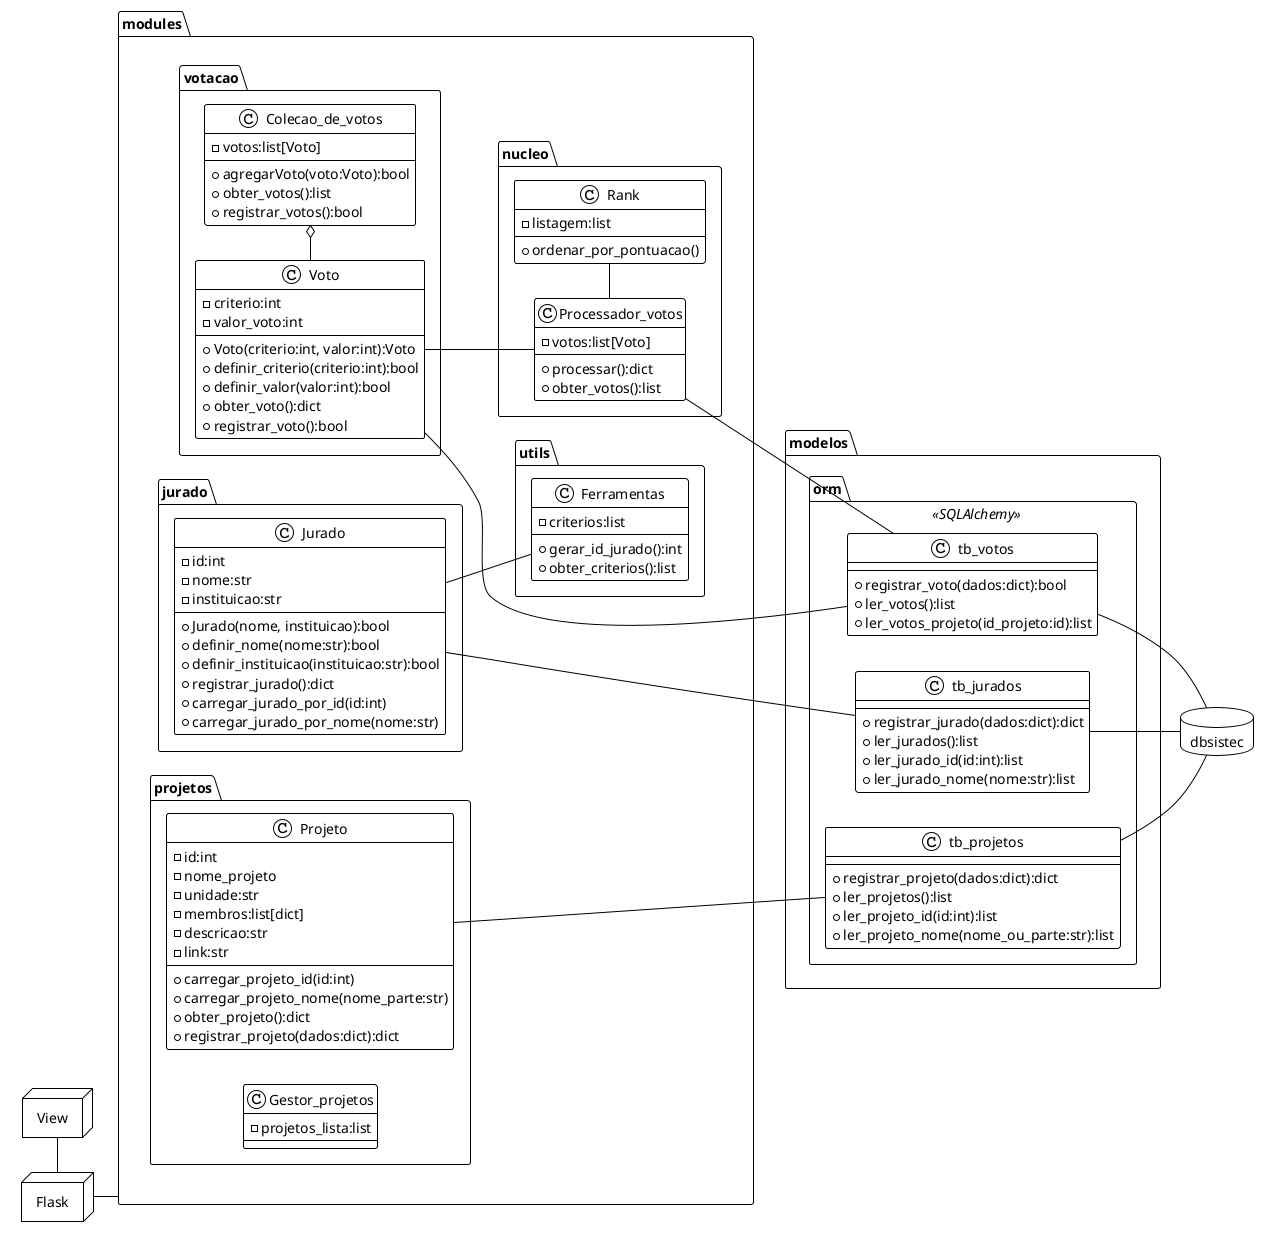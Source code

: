 @startuml Diagrama1
!theme plain

left to right direction

package dbsistec <<Database>> {
}

package modules.votacao {
class Voto {
    -criterio:int
    -valor_voto:int
    +Voto(criterio:int, valor:int):Voto
    +definir_criterio(criterio:int):bool
    +definir_valor(valor:int):bool
    +obter_voto():dict
    +registrar_voto():bool
}

class Colecao_de_votos {
    -votos:list[Voto]
    +agregarVoto(voto:Voto):bool
    +obter_votos():list
    +registrar_votos():bool
}
} 

package modules.jurado{
class Jurado {
    -id:int
    -nome:str
-instituicao:str
    +Jurado(nome, instituicao):bool
    +definir_nome(nome:str):bool
    +definir_instituicao(instituicao:str):bool
    +registrar_jurado():dict
+carregar_jurado_por_id(id:int)
+carregar_jurado_por_nome(nome:str)
}
}

package modules.utils {
class Ferramentas {
-criterios:list
+gerar_id_jurado():int
+obter_criterios():list
} 
}

package modules.nucleo{
class Processador_votos{
-votos:list[Voto]
+processar():dict
+obter_votos():list
}

class Rank{
-listagem:list
+ordenar_por_pontuacao()
}
}

package modules.projetos {
class Projeto{
-id:int
-nome_projeto
-unidade:str
-membros:list[dict]
-descricao:str
-link:str
+carregar_projeto_id(id:int)
+carregar_projeto_nome(nome_parte:str)
+obter_projeto():dict
+registrar_projeto(dados:dict):dict
}

class Gestor_projetos {
-projetos_lista:list
}
}

package modelos {
package orm <<SQLAlchemy>> {
class tb_jurados{
+registrar_jurado(dados:dict):dict
+ler_jurados():list
+ler_jurado_id(id:int):list
+ler_jurado_nome(nome:str):list
} 
class tb_votos {
+registrar_voto(dados:dict):bool
+ler_votos():list
+ler_votos_projeto(id_projeto:id):list
} 
class tb_projetos{
+registrar_projeto(dados:dict):dict
+ler_projetos():list
+ler_projeto_id(id:int):list
+ler_projeto_nome(nome_ou_parte:str):list
}
} 
}

package View <<Node>>{
}

package Flask as fl <<Node>>{
} 

Jurado -- Ferramentas
Colecao_de_votos o-left- Voto
Voto -- Processador_votos
Processador_votos -- tb_votos
tb_votos -- dbsistec
tb_jurados -- dbsistec
tb_projetos -- dbsistec
Voto -- tb_votos
Jurado -- tb_jurados
Projeto -- tb_projetos
Rank -left- Processador_votos
View - fl
fl -- modules

@enduml